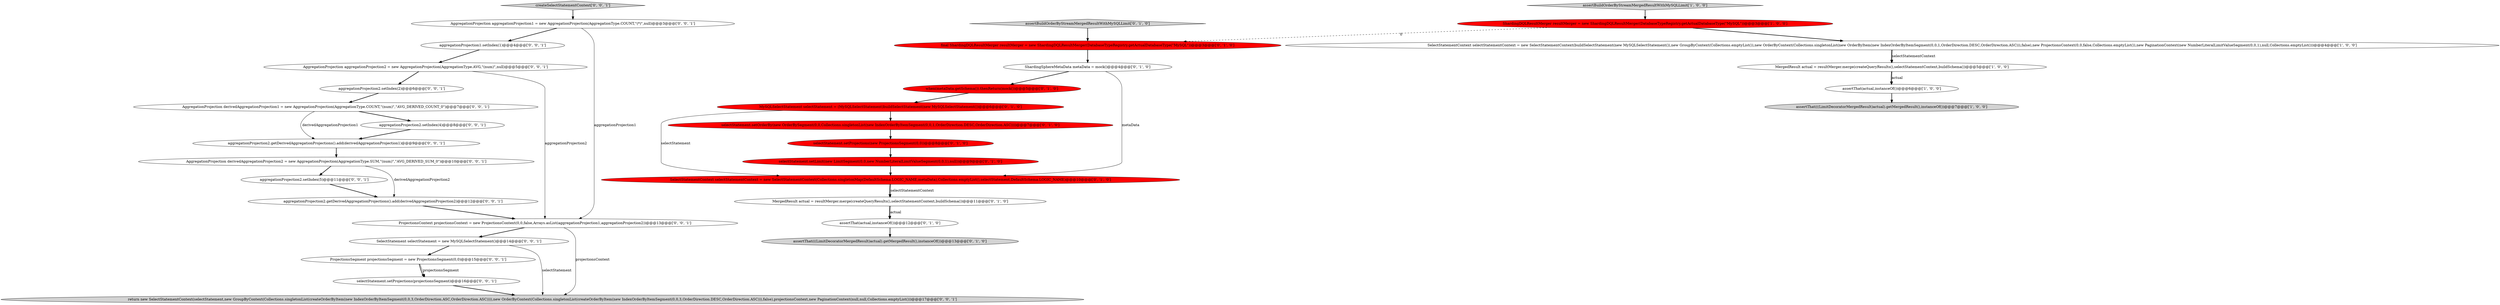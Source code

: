 digraph {
22 [style = filled, label = "SelectStatement selectStatement = new MySQLSelectStatement()@@@14@@@['0', '0', '1']", fillcolor = white, shape = ellipse image = "AAA0AAABBB3BBB"];
6 [style = filled, label = "MergedResult actual = resultMerger.merge(createQueryResults(),selectStatementContext,buildSchema())@@@11@@@['0', '1', '0']", fillcolor = white, shape = ellipse image = "AAA0AAABBB2BBB"];
5 [style = filled, label = "assertBuildOrderByStreamMergedResultWithMySQLLimit['1', '0', '0']", fillcolor = lightgray, shape = diamond image = "AAA0AAABBB1BBB"];
33 [style = filled, label = "selectStatement.setProjections(projectionsSegment)@@@16@@@['0', '0', '1']", fillcolor = white, shape = ellipse image = "AAA0AAABBB3BBB"];
2 [style = filled, label = "MergedResult actual = resultMerger.merge(createQueryResults(),selectStatementContext,buildSchema())@@@5@@@['1', '0', '0']", fillcolor = white, shape = ellipse image = "AAA0AAABBB1BBB"];
9 [style = filled, label = "when(metaData.getSchema()).thenReturn(mock())@@@5@@@['0', '1', '0']", fillcolor = red, shape = ellipse image = "AAA1AAABBB2BBB"];
4 [style = filled, label = "assertThat(actual,instanceOf())@@@6@@@['1', '0', '0']", fillcolor = white, shape = ellipse image = "AAA0AAABBB1BBB"];
30 [style = filled, label = "AggregationProjection aggregationProjection1 = new AggregationProjection(AggregationType.COUNT,\"(*)\",null)@@@3@@@['0', '0', '1']", fillcolor = white, shape = ellipse image = "AAA0AAABBB3BBB"];
10 [style = filled, label = "assertBuildOrderByStreamMergedResultWithMySQLLimit['0', '1', '0']", fillcolor = lightgray, shape = diamond image = "AAA0AAABBB2BBB"];
31 [style = filled, label = "ProjectionsSegment projectionsSegment = new ProjectionsSegment(0,0)@@@15@@@['0', '0', '1']", fillcolor = white, shape = ellipse image = "AAA0AAABBB3BBB"];
11 [style = filled, label = "MySQLSelectStatement selectStatement = (MySQLSelectStatement)buildSelectStatement(new MySQLSelectStatement())@@@6@@@['0', '1', '0']", fillcolor = red, shape = ellipse image = "AAA1AAABBB2BBB"];
32 [style = filled, label = "aggregationProjection1.setIndex(1)@@@4@@@['0', '0', '1']", fillcolor = white, shape = ellipse image = "AAA0AAABBB3BBB"];
18 [style = filled, label = "AggregationProjection derivedAggregationProjection2 = new AggregationProjection(AggregationType.SUM,\"(num)\",\"AVG_DERIVED_SUM_0\")@@@10@@@['0', '0', '1']", fillcolor = white, shape = ellipse image = "AAA0AAABBB3BBB"];
3 [style = filled, label = "SelectStatementContext selectStatementContext = new SelectStatementContext(buildSelectStatement(new MySQLSelectStatement()),new GroupByContext(Collections.emptyList()),new OrderByContext(Collections.singletonList(new OrderByItem(new IndexOrderByItemSegment(0,0,1,OrderDirection.DESC,OrderDirection.ASC))),false),new ProjectionsContext(0,0,false,Collections.emptyList()),new PaginationContext(new NumberLiteralLimitValueSegment(0,0,1),null,Collections.emptyList()))@@@4@@@['1', '0', '0']", fillcolor = white, shape = ellipse image = "AAA0AAABBB1BBB"];
20 [style = filled, label = "aggregationProjection2.setIndex(5)@@@11@@@['0', '0', '1']", fillcolor = white, shape = ellipse image = "AAA0AAABBB3BBB"];
26 [style = filled, label = "aggregationProjection2.setIndex(2)@@@6@@@['0', '0', '1']", fillcolor = white, shape = ellipse image = "AAA0AAABBB3BBB"];
27 [style = filled, label = "return new SelectStatementContext(selectStatement,new GroupByContext(Collections.singletonList(createOrderByItem(new IndexOrderByItemSegment(0,0,3,OrderDirection.ASC,OrderDirection.ASC)))),new OrderByContext(Collections.singletonList(createOrderByItem(new IndexOrderByItemSegment(0,0,3,OrderDirection.DESC,OrderDirection.ASC))),false),projectionsContext,new PaginationContext(null,null,Collections.emptyList()))@@@17@@@['0', '0', '1']", fillcolor = lightgray, shape = ellipse image = "AAA0AAABBB3BBB"];
8 [style = filled, label = "SelectStatementContext selectStatementContext = new SelectStatementContext(Collections.singletonMap(DefaultSchema.LOGIC_NAME,metaData),Collections.emptyList(),selectStatement,DefaultSchema.LOGIC_NAME)@@@10@@@['0', '1', '0']", fillcolor = red, shape = ellipse image = "AAA1AAABBB2BBB"];
28 [style = filled, label = "AggregationProjection derivedAggregationProjection1 = new AggregationProjection(AggregationType.COUNT,\"(num)\",\"AVG_DERIVED_COUNT_0\")@@@7@@@['0', '0', '1']", fillcolor = white, shape = ellipse image = "AAA0AAABBB3BBB"];
29 [style = filled, label = "ProjectionsContext projectionsContext = new ProjectionsContext(0,0,false,Arrays.asList(aggregationProjection1,aggregationProjection2))@@@13@@@['0', '0', '1']", fillcolor = white, shape = ellipse image = "AAA0AAABBB3BBB"];
13 [style = filled, label = "selectStatement.setProjections(new ProjectionsSegment(0,0))@@@8@@@['0', '1', '0']", fillcolor = red, shape = ellipse image = "AAA1AAABBB2BBB"];
25 [style = filled, label = "createSelectStatementContext['0', '0', '1']", fillcolor = lightgray, shape = diamond image = "AAA0AAABBB3BBB"];
15 [style = filled, label = "final ShardingDQLResultMerger resultMerger = new ShardingDQLResultMerger(DatabaseTypeRegistry.getActualDatabaseType(\"MySQL\"))@@@3@@@['0', '1', '0']", fillcolor = red, shape = ellipse image = "AAA1AAABBB2BBB"];
24 [style = filled, label = "AggregationProjection aggregationProjection2 = new AggregationProjection(AggregationType.AVG,\"(num)\",null)@@@5@@@['0', '0', '1']", fillcolor = white, shape = ellipse image = "AAA0AAABBB3BBB"];
19 [style = filled, label = "aggregationProjection2.getDerivedAggregationProjections().add(derivedAggregationProjection1)@@@9@@@['0', '0', '1']", fillcolor = white, shape = ellipse image = "AAA0AAABBB3BBB"];
1 [style = filled, label = "assertThat(((LimitDecoratorMergedResult)actual).getMergedResult(),instanceOf())@@@7@@@['1', '0', '0']", fillcolor = lightgray, shape = ellipse image = "AAA0AAABBB1BBB"];
12 [style = filled, label = "assertThat(((LimitDecoratorMergedResult)actual).getMergedResult(),instanceOf())@@@13@@@['0', '1', '0']", fillcolor = lightgray, shape = ellipse image = "AAA0AAABBB2BBB"];
17 [style = filled, label = "assertThat(actual,instanceOf())@@@12@@@['0', '1', '0']", fillcolor = white, shape = ellipse image = "AAA0AAABBB2BBB"];
23 [style = filled, label = "aggregationProjection2.setIndex(4)@@@8@@@['0', '0', '1']", fillcolor = white, shape = ellipse image = "AAA0AAABBB3BBB"];
7 [style = filled, label = "ShardingSphereMetaData metaData = mock()@@@4@@@['0', '1', '0']", fillcolor = white, shape = ellipse image = "AAA0AAABBB2BBB"];
0 [style = filled, label = "ShardingDQLResultMerger resultMerger = new ShardingDQLResultMerger(DatabaseTypeRegistry.getActualDatabaseType(\"MySQL\"))@@@3@@@['1', '0', '0']", fillcolor = red, shape = ellipse image = "AAA1AAABBB1BBB"];
21 [style = filled, label = "aggregationProjection2.getDerivedAggregationProjections().add(derivedAggregationProjection2)@@@12@@@['0', '0', '1']", fillcolor = white, shape = ellipse image = "AAA0AAABBB3BBB"];
14 [style = filled, label = "selectStatement.setLimit(new LimitSegment(0,0,new NumberLiteralLimitValueSegment(0,0,1),null))@@@9@@@['0', '1', '0']", fillcolor = red, shape = ellipse image = "AAA1AAABBB2BBB"];
16 [style = filled, label = "selectStatement.setOrderBy(new OrderBySegment(0,0,Collections.singletonList(new IndexOrderByItemSegment(0,0,1,OrderDirection.DESC,OrderDirection.ASC))))@@@7@@@['0', '1', '0']", fillcolor = red, shape = ellipse image = "AAA1AAABBB2BBB"];
0->3 [style = bold, label=""];
11->16 [style = bold, label=""];
6->17 [style = bold, label=""];
16->13 [style = bold, label=""];
19->18 [style = bold, label=""];
10->15 [style = bold, label=""];
9->11 [style = bold, label=""];
15->7 [style = bold, label=""];
30->29 [style = solid, label="aggregationProjection1"];
24->29 [style = solid, label="aggregationProjection2"];
25->30 [style = bold, label=""];
11->8 [style = solid, label="selectStatement"];
22->31 [style = bold, label=""];
0->15 [style = dashed, label="0"];
30->32 [style = bold, label=""];
8->6 [style = bold, label=""];
2->4 [style = bold, label=""];
33->27 [style = bold, label=""];
28->19 [style = solid, label="derivedAggregationProjection1"];
2->4 [style = solid, label="actual"];
20->21 [style = bold, label=""];
7->9 [style = bold, label=""];
24->26 [style = bold, label=""];
18->20 [style = bold, label=""];
17->12 [style = bold, label=""];
18->21 [style = solid, label="derivedAggregationProjection2"];
21->29 [style = bold, label=""];
7->8 [style = solid, label="metaData"];
3->2 [style = bold, label=""];
5->0 [style = bold, label=""];
28->23 [style = bold, label=""];
22->27 [style = solid, label="selectStatement"];
31->33 [style = bold, label=""];
23->19 [style = bold, label=""];
31->33 [style = solid, label="projectionsSegment"];
3->2 [style = solid, label="selectStatementContext"];
29->27 [style = solid, label="projectionsContext"];
6->17 [style = solid, label="actual"];
4->1 [style = bold, label=""];
14->8 [style = bold, label=""];
26->28 [style = bold, label=""];
29->22 [style = bold, label=""];
32->24 [style = bold, label=""];
8->6 [style = solid, label="selectStatementContext"];
13->14 [style = bold, label=""];
}
